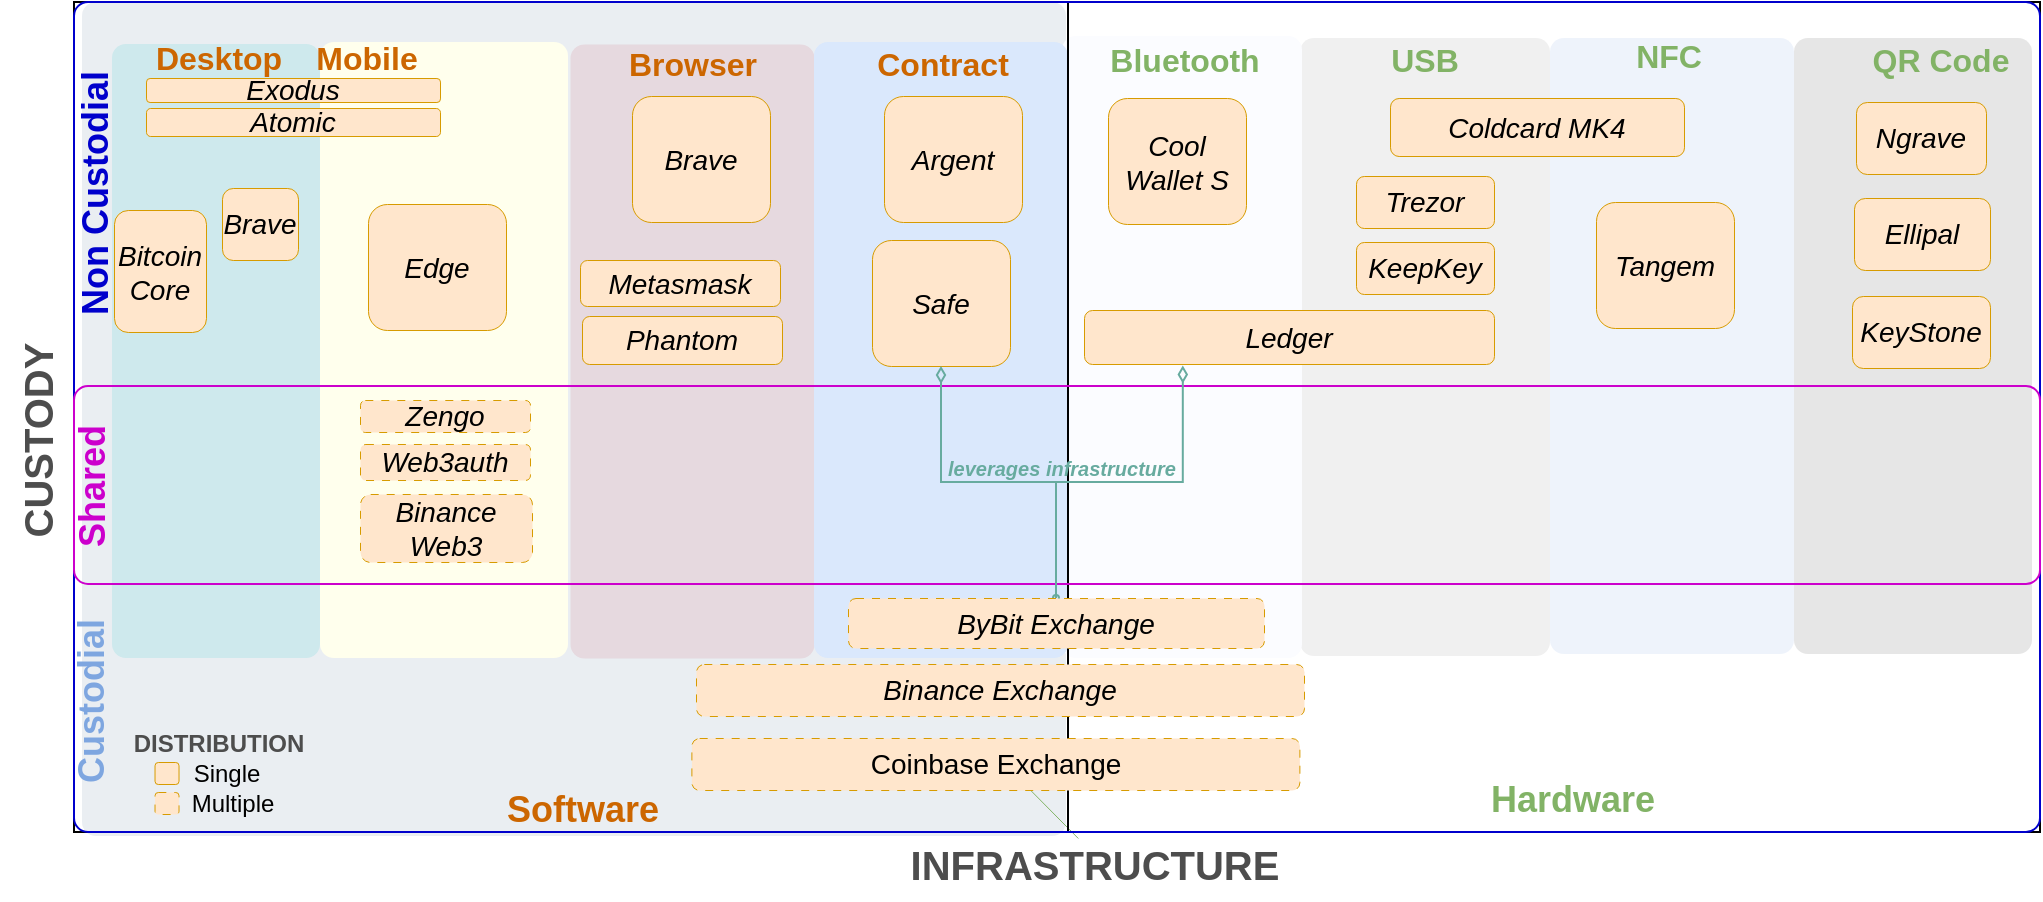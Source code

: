 <mxfile version="27.1.4">
  <diagram id="36RqeXvSD2yGZV3YzJqm" name="taxonomy">
    <mxGraphModel dx="8009" dy="-12417" grid="0" gridSize="10" guides="0" tooltips="1" connect="1" arrows="1" fold="1" page="1" pageScale="1" pageWidth="827" pageHeight="1169" background="none" math="0" shadow="0">
      <root>
        <mxCell id="0" />
        <mxCell id="1" parent="0" />
        <mxCell id="Pxl9jGPm8JQqbag9kE8n-68" value="" style="rounded=1;whiteSpace=wrap;html=1;absoluteArcSize=1;arcSize=14;strokeWidth=2;fillColor=#BAC8D3;strokeColor=none;rotation=0;container=0;align=right;verticalAlign=bottom;spacingBottom=0;labelBackgroundColor=none;spacing=2;spacingRight=58;fontColor=#333333;opacity=30;" parent="1" vertex="1">
          <mxGeometry x="-2287" y="15553" width="492" height="417" as="geometry" />
        </mxCell>
        <mxCell id="Pxl9jGPm8JQqbag9kE8n-71" value="" style="rounded=1;whiteSpace=wrap;html=1;absoluteArcSize=1;arcSize=14;strokeWidth=2;fillColor=#6E6E6E;strokeColor=none;opacity=10;rotation=0;container=0;align=left;verticalAlign=top;spacingTop=0;labelPosition=center;verticalLabelPosition=middle;" parent="1" vertex="1">
          <mxGeometry x="-1678" y="15571" width="125" height="309" as="geometry" />
        </mxCell>
        <mxCell id="Pxl9jGPm8JQqbag9kE8n-72" value="" style="rounded=1;whiteSpace=wrap;html=1;absoluteArcSize=1;arcSize=14;strokeWidth=2;fillColor=#D4E1F5;strokeColor=none;opacity=40;rotation=0;container=0;align=left;verticalAlign=top;spacingTop=0;labelPosition=center;verticalLabelPosition=middle;direction=south;" parent="1" vertex="1">
          <mxGeometry x="-1553" y="15571" width="122" height="308" as="geometry" />
        </mxCell>
        <mxCell id="Pxl9jGPm8JQqbag9kE8n-73" value="" style="rounded=1;whiteSpace=wrap;html=1;absoluteArcSize=1;arcSize=14;strokeWidth=2;fillColor=#C0C0C0;strokeColor=none;opacity=40;rotation=0;container=0;align=left;verticalAlign=top;spacingTop=0;labelPosition=center;verticalLabelPosition=middle;direction=south;" parent="1" vertex="1">
          <mxGeometry x="-1431" y="15571" width="119" height="308" as="geometry" />
        </mxCell>
        <mxCell id="Pxl9jGPm8JQqbag9kE8n-74" value="" style="rounded=1;whiteSpace=wrap;html=1;absoluteArcSize=1;arcSize=14;strokeWidth=2;fillColor=#FBFCFF;strokeColor=none;rotation=0;container=0;align=left;verticalAlign=top;spacingTop=0;labelPosition=center;verticalLabelPosition=middle;direction=south;fontColor=#ffffff;" parent="1" vertex="1">
          <mxGeometry x="-1797" y="15570" width="120" height="311" as="geometry" />
        </mxCell>
        <mxCell id="Pxl9jGPm8JQqbag9kE8n-75" value="" style="rounded=1;whiteSpace=wrap;html=1;absoluteArcSize=1;arcSize=14;strokeWidth=2;fillColor=light-dark(#CEE9ED,#EDEDED);strokeColor=none;rotation=0;container=0;align=left;verticalAlign=top;spacingTop=0;labelPosition=center;verticalLabelPosition=middle;" parent="1" vertex="1">
          <mxGeometry x="-2272" y="15574" width="104" height="307" as="geometry" />
        </mxCell>
        <mxCell id="Pxl9jGPm8JQqbag9kE8n-76" value="" style="rounded=1;whiteSpace=wrap;html=1;absoluteArcSize=1;arcSize=14;strokeWidth=0.5;fillColor=light-dark(#E6D9DF,#EDEDED);strokeColor=none;rotation=0;container=0;align=left;verticalAlign=top;spacingTop=0;labelPosition=center;verticalLabelPosition=middle;" parent="1" vertex="1">
          <mxGeometry x="-2043" y="15574" width="122" height="307" as="geometry" />
        </mxCell>
        <mxCell id="Pxl9jGPm8JQqbag9kE8n-77" value="" style="rounded=1;whiteSpace=wrap;html=1;absoluteArcSize=1;arcSize=14;strokeWidth=2;fillColor=#FFFFED;strokeColor=none;rotation=0;container=0;align=left;verticalAlign=top;spacingTop=0;labelPosition=center;verticalLabelPosition=middle;" parent="1" vertex="1">
          <mxGeometry x="-2168" y="15573" width="124" height="308" as="geometry" />
        </mxCell>
        <mxCell id="Pxl9jGPm8JQqbag9kE8n-78" value="" style="rounded=1;whiteSpace=wrap;html=1;absoluteArcSize=1;arcSize=14;strokeWidth=2;fillColor=#dae8fc;strokeColor=none;rotation=0;container=0;align=left;verticalAlign=top;spacingTop=0;labelPosition=center;verticalLabelPosition=middle;" parent="1" vertex="1">
          <mxGeometry x="-1921" y="15573" width="127" height="308" as="geometry" />
        </mxCell>
        <mxCell id="Pxl9jGPm8JQqbag9kE8n-80" value="&lt;i style=&quot;text-wrap-mode: nowrap;&quot;&gt;Bitcoin&lt;/i&gt;&lt;div style=&quot;text-wrap-mode: nowrap;&quot;&gt;&lt;i&gt;Core&lt;/i&gt;&lt;/div&gt;" style="rounded=1;whiteSpace=wrap;html=1;fillColor=#ffe6cc;strokeWidth=0.5;fontSize=14;strokeColor=#d79b00;" parent="1" vertex="1">
          <mxGeometry x="-2271" y="15657" width="46" height="61" as="geometry" />
        </mxCell>
        <mxCell id="Pxl9jGPm8JQqbag9kE8n-81" value="&lt;span style=&quot;text-wrap-mode: nowrap;&quot;&gt;&lt;i&gt;Atomic&lt;/i&gt;&lt;/span&gt;" style="rounded=1;whiteSpace=wrap;html=1;fillColor=#ffe6cc;strokeWidth=0.5;fontSize=14;strokeColor=#d79b00;" parent="1" vertex="1">
          <mxGeometry x="-2255" y="15606" width="147" height="14" as="geometry" />
        </mxCell>
        <mxCell id="Pxl9jGPm8JQqbag9kE8n-82" value="&lt;span style=&quot;text-wrap-mode: nowrap;&quot;&gt;&lt;i&gt;Exodus&lt;/i&gt;&lt;/span&gt;" style="rounded=1;whiteSpace=wrap;html=1;fillColor=#ffe6cc;strokeWidth=0.5;fontSize=14;strokeColor=#d79b00;" parent="1" vertex="1">
          <mxGeometry x="-2255" y="15591" width="147" height="12" as="geometry" />
        </mxCell>
        <mxCell id="Pxl9jGPm8JQqbag9kE8n-83" value="&lt;font&gt;&lt;b&gt;Desktop&lt;/b&gt;&lt;/font&gt;" style="text;html=1;align=center;verticalAlign=middle;resizable=0;points=[];autosize=1;strokeColor=none;fillColor=none;fontColor=#CC6600;labelBackgroundColor=none;fontSize=16;" parent="1" vertex="1">
          <mxGeometry x="-2260" y="15565" width="81" height="31" as="geometry" />
        </mxCell>
        <mxCell id="Pxl9jGPm8JQqbag9kE8n-85" value="&lt;font&gt;&lt;b&gt;Software&lt;/b&gt;&lt;/font&gt;" style="text;html=1;align=center;verticalAlign=middle;resizable=0;points=[];autosize=1;strokeColor=none;fillColor=none;fontColor=#CC6600;labelBackgroundColor=none;fontSize=18;" parent="1" vertex="1">
          <mxGeometry x="-2084" y="15940" width="94" height="34" as="geometry" />
        </mxCell>
        <mxCell id="Pxl9jGPm8JQqbag9kE8n-86" value="" style="endArrow=none;html=1;rounded=0;exitX=0.46;exitY=0.139;exitDx=0;exitDy=0;strokeColor=#82B366;strokeWidth=0.5;entryX=0.99;entryY=1;entryDx=0;entryDy=0;entryPerimeter=0;exitPerimeter=0;" parent="1" source="Pxl9jGPm8JQqbag9kE8n-126" edge="1">
          <mxGeometry width="50" height="50" relative="1" as="geometry">
            <mxPoint x="-2052" y="15929" as="sourcePoint" />
            <mxPoint x="-1830.66" y="15929" as="targetPoint" />
          </mxGeometry>
        </mxCell>
        <mxCell id="Pxl9jGPm8JQqbag9kE8n-87" value="&lt;font&gt;&lt;b&gt;Hardware&lt;/b&gt;&lt;/font&gt;" style="text;html=1;align=center;verticalAlign=middle;resizable=0;points=[];autosize=1;strokeColor=none;fillColor=none;fontColor=#82B366;labelBackgroundColor=none;fontSize=18;" parent="1" vertex="1">
          <mxGeometry x="-1592" y="15935" width="100" height="34" as="geometry" />
        </mxCell>
        <mxCell id="Pxl9jGPm8JQqbag9kE8n-88" value="&lt;b&gt;Contract&lt;/b&gt;&lt;br&gt;&lt;div&gt;&lt;br&gt;&lt;/div&gt;" style="text;html=1;align=center;verticalAlign=middle;resizable=0;points=[];autosize=1;strokeColor=none;fillColor=none;fontColor=#CC6600;labelBackgroundColor=none;fontSize=16;" parent="1" vertex="1">
          <mxGeometry x="-1899" y="15569" width="84" height="50" as="geometry" />
        </mxCell>
        <mxCell id="Pxl9jGPm8JQqbag9kE8n-91" value="&lt;span style=&quot;text-wrap-mode: nowrap;&quot;&gt;&lt;i&gt;Zengo&lt;/i&gt;&lt;/span&gt;" style="rounded=1;whiteSpace=wrap;html=1;fillColor=#ffe6cc;strokeWidth=0.5;dashed=1;dashPattern=8 8;fontSize=14;strokeColor=#d79b00;" parent="1" vertex="1">
          <mxGeometry x="-2148" y="15752" width="85" height="16" as="geometry" />
        </mxCell>
        <mxCell id="Pxl9jGPm8JQqbag9kE8n-92" value="&lt;span style=&quot;text-wrap-mode: nowrap;&quot;&gt;&lt;i&gt;Web3auth&lt;/i&gt;&lt;/span&gt;" style="rounded=1;whiteSpace=wrap;html=1;fillColor=#ffe6cc;strokeWidth=0.5;dashed=1;dashPattern=8 8;fontSize=14;strokeColor=#d79b00;" parent="1" vertex="1">
          <mxGeometry x="-2148" y="15774" width="85" height="18" as="geometry" />
        </mxCell>
        <mxCell id="Pxl9jGPm8JQqbag9kE8n-93" value="&lt;i style=&quot;text-wrap-mode: nowrap;&quot;&gt;Phantom&lt;/i&gt;" style="rounded=1;whiteSpace=wrap;html=1;fillColor=#ffe6cc;strokeWidth=0.5;fontSize=14;strokeColor=#d79b00;" parent="1" vertex="1">
          <mxGeometry x="-2037" y="15710" width="100" height="24" as="geometry" />
        </mxCell>
        <mxCell id="Pxl9jGPm8JQqbag9kE8n-94" value="&lt;span&gt;&lt;b&gt;Mobile&lt;/b&gt;&lt;/span&gt;" style="text;html=1;align=center;verticalAlign=middle;resizable=0;points=[];autosize=1;strokeColor=none;fillColor=none;fontColor=#CC6600;labelBackgroundColor=none;fontSize=16;" parent="1" vertex="1">
          <mxGeometry x="-2180" y="15565" width="69" height="31" as="geometry" />
        </mxCell>
        <mxCell id="Pxl9jGPm8JQqbag9kE8n-95" value="&lt;span&gt;&lt;b&gt;Browser&lt;/b&gt;&lt;/span&gt;" style="text;html=1;align=center;verticalAlign=middle;resizable=0;points=[];autosize=1;strokeColor=none;fillColor=none;fontColor=#CC6600;labelBackgroundColor=none;fontSize=16;" parent="1" vertex="1">
          <mxGeometry x="-2023" y="15568" width="82" height="31" as="geometry" />
        </mxCell>
        <mxCell id="Pxl9jGPm8JQqbag9kE8n-96" value="&lt;i style=&quot;text-wrap-mode: nowrap;&quot;&gt;Metasmask&lt;/i&gt;" style="rounded=1;whiteSpace=wrap;html=1;fillColor=#ffe6cc;strokeWidth=0.5;fontSize=14;strokeColor=#d79b00;" parent="1" vertex="1">
          <mxGeometry x="-2038" y="15682" width="100" height="23" as="geometry" />
        </mxCell>
        <mxCell id="Pxl9jGPm8JQqbag9kE8n-97" value="&lt;i style=&quot;text-wrap-mode: nowrap;&quot;&gt;Brave&lt;/i&gt;" style="rounded=1;whiteSpace=wrap;html=1;fillColor=#ffe6cc;strokeWidth=0.5;fontSize=14;strokeColor=#d79b00;" parent="1" vertex="1">
          <mxGeometry x="-2217" y="15646" width="38" height="36" as="geometry" />
        </mxCell>
        <mxCell id="Pxl9jGPm8JQqbag9kE8n-101" value="&lt;span style=&quot;text-wrap-mode: nowrap;&quot;&gt;&lt;i&gt;Ngrave&lt;/i&gt;&lt;/span&gt;" style="rounded=1;whiteSpace=wrap;html=1;fillColor=#ffe6cc;strokeWidth=0.5;fontSize=14;strokeColor=#d79b00;" parent="1" vertex="1">
          <mxGeometry x="-1400" y="15603" width="65" height="36" as="geometry" />
        </mxCell>
        <mxCell id="Pxl9jGPm8JQqbag9kE8n-108" value="&lt;span style=&quot;text-wrap-mode: nowrap;&quot;&gt;&lt;i&gt;Binance&lt;/i&gt;&lt;/span&gt;&lt;div&gt;&lt;span style=&quot;text-wrap-mode: nowrap;&quot;&gt;&lt;i&gt;Web3&lt;/i&gt;&lt;/span&gt;&lt;/div&gt;" style="rounded=1;whiteSpace=wrap;html=1;fillColor=#ffe6cc;strokeWidth=0.5;dashed=1;dashPattern=8 8;fontSize=14;strokeColor=#d79b00;" parent="1" vertex="1">
          <mxGeometry x="-2148" y="15799" width="86" height="34" as="geometry" />
        </mxCell>
        <mxCell id="Pxl9jGPm8JQqbag9kE8n-109" value="&lt;span&gt;&lt;b&gt;USB&lt;/b&gt;&lt;/span&gt;" style="text;html=1;align=center;verticalAlign=middle;resizable=0;points=[];autosize=1;strokeColor=none;fillColor=none;fontColor=#82B366;labelBackgroundColor=none;fontSize=16;" parent="1" vertex="1">
          <mxGeometry x="-1642" y="15566" width="52" height="31" as="geometry" />
        </mxCell>
        <mxCell id="Pxl9jGPm8JQqbag9kE8n-110" value="&lt;span&gt;&lt;b&gt;Bluetooth&lt;/b&gt;&lt;/span&gt;" style="text;html=1;align=center;verticalAlign=middle;resizable=0;points=[];autosize=1;strokeColor=none;fillColor=none;fontColor=#82B366;labelBackgroundColor=none;fontSize=16;" parent="1" vertex="1">
          <mxGeometry x="-1782.48" y="15566" width="93" height="31" as="geometry" />
        </mxCell>
        <mxCell id="Pxl9jGPm8JQqbag9kE8n-111" value="&lt;span&gt;&lt;b&gt;NFC&lt;/b&gt;&lt;/span&gt;" style="text;html=1;align=center;verticalAlign=middle;resizable=0;points=[];autosize=1;strokeColor=none;fillColor=none;fontColor=#82B366;labelBackgroundColor=none;fontSize=16;" parent="1" vertex="1">
          <mxGeometry x="-1520" y="15564" width="51" height="31" as="geometry" />
        </mxCell>
        <mxCell id="Pxl9jGPm8JQqbag9kE8n-115" value="&lt;span style=&quot;text-wrap-mode: nowrap;&quot;&gt;&lt;i&gt;Coldcard MK4&lt;/i&gt;&lt;/span&gt;" style="rounded=1;whiteSpace=wrap;html=1;fillColor=#ffe6cc;strokeWidth=0.5;fontSize=14;strokeColor=#d79b00;" parent="1" vertex="1">
          <mxGeometry x="-1633" y="15601" width="147" height="29" as="geometry" />
        </mxCell>
        <mxCell id="Pxl9jGPm8JQqbag9kE8n-116" value="&lt;span style=&quot;text-wrap-mode: nowrap;&quot;&gt;&lt;i&gt;KeyStone&lt;/i&gt;&lt;/span&gt;" style="rounded=1;whiteSpace=wrap;html=1;fillColor=#ffe6cc;strokeWidth=0.5;fontSize=14;strokeColor=#d79b00;" parent="1" vertex="1">
          <mxGeometry x="-1402" y="15700" width="69" height="36" as="geometry" />
        </mxCell>
        <mxCell id="Pxl9jGPm8JQqbag9kE8n-117" value="&lt;i style=&quot;text-wrap-mode: nowrap;&quot;&gt;Tangem&lt;/i&gt;" style="rounded=1;whiteSpace=wrap;html=1;fillColor=#ffe6cc;strokeWidth=0.5;fontSize=14;strokeColor=#d79b00;" parent="1" vertex="1">
          <mxGeometry x="-1530" y="15653" width="69" height="63" as="geometry" />
        </mxCell>
        <mxCell id="Pxl9jGPm8JQqbag9kE8n-119" value="&lt;span style=&quot;text-wrap-mode: nowrap;&quot;&gt;&lt;i&gt;Ellipal&lt;/i&gt;&lt;/span&gt;" style="rounded=1;whiteSpace=wrap;html=1;fillColor=#ffe6cc;strokeWidth=0.5;fontSize=14;strokeColor=#d79b00;" parent="1" vertex="1">
          <mxGeometry x="-1401" y="15651" width="68" height="36" as="geometry" />
        </mxCell>
        <mxCell id="Pxl9jGPm8JQqbag9kE8n-121" value="" style="rounded=1;whiteSpace=wrap;html=1;fillColor=#ffe6cc;strokeWidth=0.5;strokeColor=#d79b00;" parent="1" vertex="1">
          <mxGeometry x="-2250.74" y="15933" width="12" height="11" as="geometry" />
        </mxCell>
        <mxCell id="Pxl9jGPm8JQqbag9kE8n-122" value="" style="rounded=1;whiteSpace=wrap;html=1;fillColor=#ffe6cc;strokeWidth=0.5;dashed=1;dashPattern=8 8;strokeColor=#d79b00;" parent="1" vertex="1">
          <mxGeometry x="-2250.74" y="15948" width="12" height="11" as="geometry" />
        </mxCell>
        <mxCell id="Pxl9jGPm8JQqbag9kE8n-123" value="Single" style="text;html=1;align=center;verticalAlign=middle;resizable=0;points=[];autosize=1;strokeColor=none;fillColor=none;fontSize=12;" parent="1" vertex="1">
          <mxGeometry x="-2240.74" y="15926" width="51" height="26" as="geometry" />
        </mxCell>
        <mxCell id="Pxl9jGPm8JQqbag9kE8n-124" value="Multiple" style="text;html=1;align=center;verticalAlign=middle;resizable=0;points=[];autosize=1;strokeColor=none;fillColor=none;fontSize=12;" parent="1" vertex="1">
          <mxGeometry x="-2241.74" y="15941" width="59" height="26" as="geometry" />
        </mxCell>
        <mxCell id="Pxl9jGPm8JQqbag9kE8n-125" value="&lt;font style=&quot;color: rgb(77, 77, 77); font-size: 20px;&quot;&gt;&lt;b style=&quot;&quot;&gt;CUSTODY&lt;/b&gt;&lt;/font&gt;" style="text;html=1;align=center;verticalAlign=middle;resizable=0;points=[];autosize=1;strokeColor=none;fillColor=none;fontColor=#0000CC;labelBackgroundColor=default;rotation=-90;" parent="1" vertex="1">
          <mxGeometry x="-2367" y="15755" width="115" height="36" as="geometry" />
        </mxCell>
        <mxCell id="Pxl9jGPm8JQqbag9kE8n-126" value="&lt;font style=&quot;color: rgb(77, 77, 77); font-size: 20px;&quot;&gt;&lt;b style=&quot;&quot;&gt;INFRASTRUCTURE&lt;/b&gt;&lt;/font&gt;" style="text;html=1;align=center;verticalAlign=middle;resizable=0;points=[];autosize=1;strokeColor=none;fillColor=none;fontColor=#0000CC;labelBackgroundColor=default;rotation=0;" parent="1" vertex="1">
          <mxGeometry x="-1882" y="15966" width="202" height="36" as="geometry" />
        </mxCell>
        <mxCell id="Pxl9jGPm8JQqbag9kE8n-127" value="&lt;font style=&quot;color: rgb(77, 77, 77);&quot;&gt;&lt;b&gt;DISTRIBUTION&lt;/b&gt;&lt;/font&gt;" style="text;html=1;align=center;verticalAlign=middle;resizable=0;points=[];autosize=1;strokeColor=none;fillColor=none;fontColor=#0000CC;labelBackgroundColor=none;rotation=0;fontSize=12;" parent="1" vertex="1">
          <mxGeometry x="-2270.74" y="15911" width="103" height="26" as="geometry" />
        </mxCell>
        <mxCell id="Pxl9jGPm8JQqbag9kE8n-128" value="&lt;font&gt;&lt;b&gt;Custodial&lt;/b&gt;&lt;/font&gt;" style="text;html=1;align=center;verticalAlign=middle;resizable=0;points=[];autosize=1;strokeColor=none;fillColor=none;fontColor=#7EA6E0;labelBackgroundColor=none;rotation=-90;fontSize=18;" parent="1" vertex="1">
          <mxGeometry x="-2332" y="15886" width="100" height="34" as="geometry" />
        </mxCell>
        <mxCell id="Pxl9jGPm8JQqbag9kE8n-129" value="&lt;font&gt;&lt;b&gt;Shared&lt;/b&gt;&lt;/font&gt;" style="text;html=1;align=center;verticalAlign=middle;resizable=0;points=[];autosize=1;strokeColor=none;fillColor=none;fontColor=#CC00CC;labelBackgroundColor=none;rotation=-90;fontSize=18;" parent="1" vertex="1">
          <mxGeometry x="-2321" y="15779" width="79" height="34" as="geometry" />
        </mxCell>
        <mxCell id="Pxl9jGPm8JQqbag9kE8n-130" value="&lt;font&gt;&lt;b&gt;Non Custodial&lt;/b&gt;&lt;/font&gt;" style="text;html=1;align=center;verticalAlign=middle;resizable=0;points=[];autosize=1;strokeColor=none;fillColor=none;fontColor=#0000CC;labelBackgroundColor=none;rotation=-90;fontSize=18;" parent="1" vertex="1">
          <mxGeometry x="-2350" y="15632" width="140" height="34" as="geometry" />
        </mxCell>
        <mxCell id="7dPxF6uavL-8BtRlLhym-129" value="&lt;span&gt;&lt;b&gt;QR Code&lt;/b&gt;&lt;/span&gt;" style="text;html=1;align=center;verticalAlign=middle;resizable=0;points=[];autosize=1;strokeColor=none;fillColor=none;fontColor=#82B366;labelBackgroundColor=none;fontSize=16;" parent="1" vertex="1">
          <mxGeometry x="-1401" y="15566" width="86" height="31" as="geometry" />
        </mxCell>
        <mxCell id="7dPxF6uavL-8BtRlLhym-133" value="&lt;i style=&quot;text-wrap-mode: nowrap;&quot;&gt;KeepKey&lt;/i&gt;" style="rounded=1;whiteSpace=wrap;html=1;fillColor=#ffe6cc;strokeWidth=0.5;fontSize=14;strokeColor=#d79b00;" parent="1" vertex="1">
          <mxGeometry x="-1650" y="15673" width="69" height="26" as="geometry" />
        </mxCell>
        <mxCell id="7dPxF6uavL-8BtRlLhym-135" value="&lt;i style=&quot;text-wrap-mode: nowrap;&quot;&gt;Trezor&lt;/i&gt;" style="rounded=1;whiteSpace=wrap;html=1;fillColor=#ffe6cc;strokeWidth=0.5;fontSize=14;strokeColor=#d79b00;" parent="1" vertex="1">
          <mxGeometry x="-1650" y="15640" width="69" height="26" as="geometry" />
        </mxCell>
        <mxCell id="7dPxF6uavL-8BtRlLhym-136" value="&lt;i style=&quot;text-wrap-mode: nowrap;&quot;&gt;Ledger&lt;/i&gt;" style="rounded=1;whiteSpace=wrap;html=1;fillColor=#ffe6cc;strokeWidth=0.5;fontSize=14;strokeColor=#d79b00;" parent="1" vertex="1">
          <mxGeometry x="-1786" y="15707" width="205" height="27" as="geometry" />
        </mxCell>
        <mxCell id="7dPxF6uavL-8BtRlLhym-137" value="&lt;span style=&quot;text-wrap-mode: nowrap;&quot;&gt;&lt;i&gt;Cool&lt;/i&gt;&lt;/span&gt;&lt;div&gt;&lt;span style=&quot;text-wrap-mode: nowrap;&quot;&gt;&lt;i&gt;Wallet S&lt;/i&gt;&lt;/span&gt;&lt;/div&gt;" style="rounded=1;whiteSpace=wrap;html=1;fillColor=#ffe6cc;strokeWidth=0.5;fontSize=14;strokeColor=#d79b00;" parent="1" vertex="1">
          <mxGeometry x="-1774" y="15601" width="69" height="63" as="geometry" />
        </mxCell>
        <mxCell id="7dPxF6uavL-8BtRlLhym-142" value="&lt;span style=&quot;text-wrap-mode: nowrap;&quot;&gt;&lt;i&gt;Safe&lt;/i&gt;&lt;/span&gt;" style="rounded=1;whiteSpace=wrap;html=1;fillColor=#ffe6cc;strokeWidth=0.5;fontSize=14;strokeColor=#d79b00;" parent="1" vertex="1">
          <mxGeometry x="-1892" y="15672" width="69" height="63" as="geometry" />
        </mxCell>
        <mxCell id="7dPxF6uavL-8BtRlLhym-143" value="&lt;span style=&quot;text-wrap-mode: nowrap;&quot;&gt;&lt;i&gt;Argent&lt;/i&gt;&lt;/span&gt;" style="rounded=1;whiteSpace=wrap;html=1;fillColor=#ffe6cc;strokeWidth=0.5;fontSize=14;strokeColor=#d79b00;" parent="1" vertex="1">
          <mxGeometry x="-1886" y="15600" width="69" height="63" as="geometry" />
        </mxCell>
        <mxCell id="7dPxF6uavL-8BtRlLhym-148" value="&lt;span style=&quot;text-wrap-mode: nowrap;&quot;&gt;&lt;i&gt;Brave&lt;/i&gt;&lt;/span&gt;" style="rounded=1;whiteSpace=wrap;html=1;fillColor=#ffe6cc;strokeWidth=0.5;fontSize=14;strokeColor=#d79b00;" parent="1" vertex="1">
          <mxGeometry x="-2012" y="15600" width="69" height="63" as="geometry" />
        </mxCell>
        <mxCell id="7dPxF6uavL-8BtRlLhym-152" value="" style="rounded=0;whiteSpace=wrap;html=1;fillColor=none;" parent="1" vertex="1">
          <mxGeometry x="-2291" y="15553" width="983" height="415" as="geometry" />
        </mxCell>
        <mxCell id="7dPxF6uavL-8BtRlLhym-153" value="" style="rounded=0;whiteSpace=wrap;html=1;fillColor=none;" parent="1" vertex="1">
          <mxGeometry x="-1794" y="15553" width="486" height="415" as="geometry" />
        </mxCell>
        <mxCell id="7dPxF6uavL-8BtRlLhym-154" value="&lt;i style=&quot;text-wrap-mode: nowrap;&quot;&gt;Edge&lt;/i&gt;" style="rounded=1;whiteSpace=wrap;html=1;fillColor=#ffe6cc;strokeWidth=0.5;fontSize=14;strokeColor=#d79b00;" parent="1" vertex="1">
          <mxGeometry x="-2144" y="15654" width="69" height="63" as="geometry" />
        </mxCell>
        <mxCell id="Pxl9jGPm8JQqbag9kE8n-70" value="" style="rounded=1;whiteSpace=wrap;html=1;absoluteArcSize=1;arcSize=14;strokeWidth=1;fillColor=none;strokeColor=#0000CC;rotation=0;container=0;align=right;verticalAlign=bottom;spacingBottom=0;labelBackgroundColor=none;spacing=2;spacingRight=58;fontColor=#333333;" parent="1" vertex="1">
          <mxGeometry x="-2291" y="15553" width="983" height="415" as="geometry" />
        </mxCell>
        <mxCell id="Pxl9jGPm8JQqbag9kE8n-79" value="" style="rounded=1;whiteSpace=wrap;html=1;absoluteArcSize=1;arcSize=14;strokeWidth=1;fillColor=none;strokeColor=#CC00CC;rotation=0;container=0;align=right;verticalAlign=bottom;spacingBottom=0;labelBackgroundColor=none;spacing=2;spacingRight=58;fontColor=#333333;" parent="1" vertex="1">
          <mxGeometry x="-2291" y="15745" width="983" height="99" as="geometry" />
        </mxCell>
        <mxCell id="Pxl9jGPm8JQqbag9kE8n-103" style="edgeStyle=orthogonalEdgeStyle;rounded=0;orthogonalLoop=1;jettySize=auto;html=1;endArrow=diamondThin;endFill=0;strokeWidth=1;strokeColor=#67AB9F;exitX=0.5;exitY=0;exitDx=0;exitDy=0;" parent="1" source="Pxl9jGPm8JQqbag9kE8n-104" target="7dPxF6uavL-8BtRlLhym-142" edge="1">
          <mxGeometry relative="1" as="geometry">
            <mxPoint x="-1893" y="15735" as="targetPoint" />
          </mxGeometry>
        </mxCell>
        <mxCell id="Pxl9jGPm8JQqbag9kE8n-118" style="edgeStyle=orthogonalEdgeStyle;rounded=0;orthogonalLoop=1;jettySize=auto;html=1;entryX=0.241;entryY=1.029;entryDx=0;entryDy=0;entryPerimeter=0;endArrow=diamondThin;endFill=0;startArrow=oval;startFill=0;startSize=3;strokeWidth=1;strokeColor=#67AB9F;" parent="1" source="Pxl9jGPm8JQqbag9kE8n-104" target="7dPxF6uavL-8BtRlLhym-136" edge="1">
          <mxGeometry relative="1" as="geometry">
            <Array as="points">
              <mxPoint x="-1800" y="15793" />
              <mxPoint x="-1737" y="15793" />
            </Array>
            <mxPoint x="-1736.102" y="15734.74" as="targetPoint" />
          </mxGeometry>
        </mxCell>
        <mxCell id="Pxl9jGPm8JQqbag9kE8n-120" value="&lt;i&gt;&lt;font style=&quot;color: rgb(103, 171, 159);&quot;&gt;&lt;b&gt;leverages infrastructure&lt;/b&gt;&lt;/font&gt;&lt;/i&gt;" style="text;html=1;align=center;verticalAlign=middle;whiteSpace=wrap;rounded=0;fontSize=10;labelBackgroundColor=none;" parent="1" vertex="1">
          <mxGeometry x="-1856" y="15776" width="118" height="19" as="geometry" />
        </mxCell>
        <mxCell id="Pxl9jGPm8JQqbag9kE8n-104" value="&lt;i style=&quot;text-wrap-mode: nowrap;&quot;&gt;ByBit Exchange&lt;/i&gt;" style="rounded=1;whiteSpace=wrap;html=1;fillColor=#ffe6cc;strokeWidth=0.5;dashed=1;dashPattern=8 8;fontSize=14;strokeColor=#d79b00;" parent="1" vertex="1">
          <mxGeometry x="-1904" y="15851" width="208" height="25" as="geometry" />
        </mxCell>
        <mxCell id="7dPxF6uavL-8BtRlLhym-150" value="&lt;i style=&quot;text-wrap-mode: nowrap;&quot;&gt;Binance Exchange&lt;/i&gt;" style="rounded=1;whiteSpace=wrap;html=1;fillColor=#ffe6cc;strokeWidth=0.5;dashed=1;dashPattern=8 8;fontSize=14;strokeColor=#d79b00;" parent="1" vertex="1">
          <mxGeometry x="-1980" y="15884" width="304" height="26" as="geometry" />
        </mxCell>
        <mxCell id="Pxl9jGPm8JQqbag9kE8n-106" value="&lt;span style=&quot;text-wrap-mode: nowrap;&quot;&gt;Coinbase Exchange&lt;/span&gt;" style="rounded=1;whiteSpace=wrap;html=1;fillColor=#ffe6cc;strokeWidth=0.5;dashed=1;dashPattern=8 8;fontSize=14;strokeColor=#d79b00;" parent="1" vertex="1">
          <mxGeometry x="-1982.31" y="15921" width="304" height="26" as="geometry" />
        </mxCell>
      </root>
    </mxGraphModel>
  </diagram>
</mxfile>
